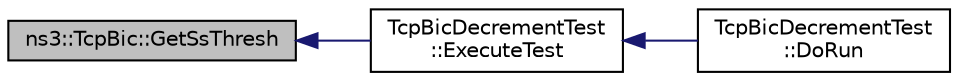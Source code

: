 digraph "ns3::TcpBic::GetSsThresh"
{
  edge [fontname="Helvetica",fontsize="10",labelfontname="Helvetica",labelfontsize="10"];
  node [fontname="Helvetica",fontsize="10",shape=record];
  rankdir="LR";
  Node1 [label="ns3::TcpBic::GetSsThresh",height=0.2,width=0.4,color="black", fillcolor="grey75", style="filled", fontcolor="black"];
  Node1 -> Node2 [dir="back",color="midnightblue",fontsize="10",style="solid"];
  Node2 [label="TcpBicDecrementTest\l::ExecuteTest",height=0.2,width=0.4,color="black", fillcolor="white", style="filled",URL="$d8/dc5/classTcpBicDecrementTest.html#ac43685ed144fb8439ad966e912d25248",tooltip="Execute the test. "];
  Node2 -> Node3 [dir="back",color="midnightblue",fontsize="10",style="solid"];
  Node3 [label="TcpBicDecrementTest\l::DoRun",height=0.2,width=0.4,color="black", fillcolor="white", style="filled",URL="$d8/dc5/classTcpBicDecrementTest.html#ac402ffc36b63361b8abd4935d043f48d",tooltip="Implementation to actually run this TestCase. "];
}
